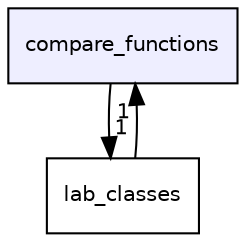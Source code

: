digraph "compare_functions" {
  compound=true
  node [ fontsize="10", fontname="Helvetica"];
  edge [ labelfontsize="10", labelfontname="Helvetica"];
  dir_ea16c19b57098e79810c017b9989c8ed [shape=box, label="compare_functions", style="filled", fillcolor="#eeeeff", pencolor="black", URL="dir_ea16c19b57098e79810c017b9989c8ed.html"];
  dir_b47a18700420c03514b5e68937053cc8 [shape=box label="lab_classes" URL="dir_b47a18700420c03514b5e68937053cc8.html"];
  dir_ea16c19b57098e79810c017b9989c8ed->dir_b47a18700420c03514b5e68937053cc8 [headlabel="1", labeldistance=1.5 headhref="dir_000000_000002.html"];
  dir_b47a18700420c03514b5e68937053cc8->dir_ea16c19b57098e79810c017b9989c8ed [headlabel="1", labeldistance=1.5 headhref="dir_000002_000000.html"];
}
